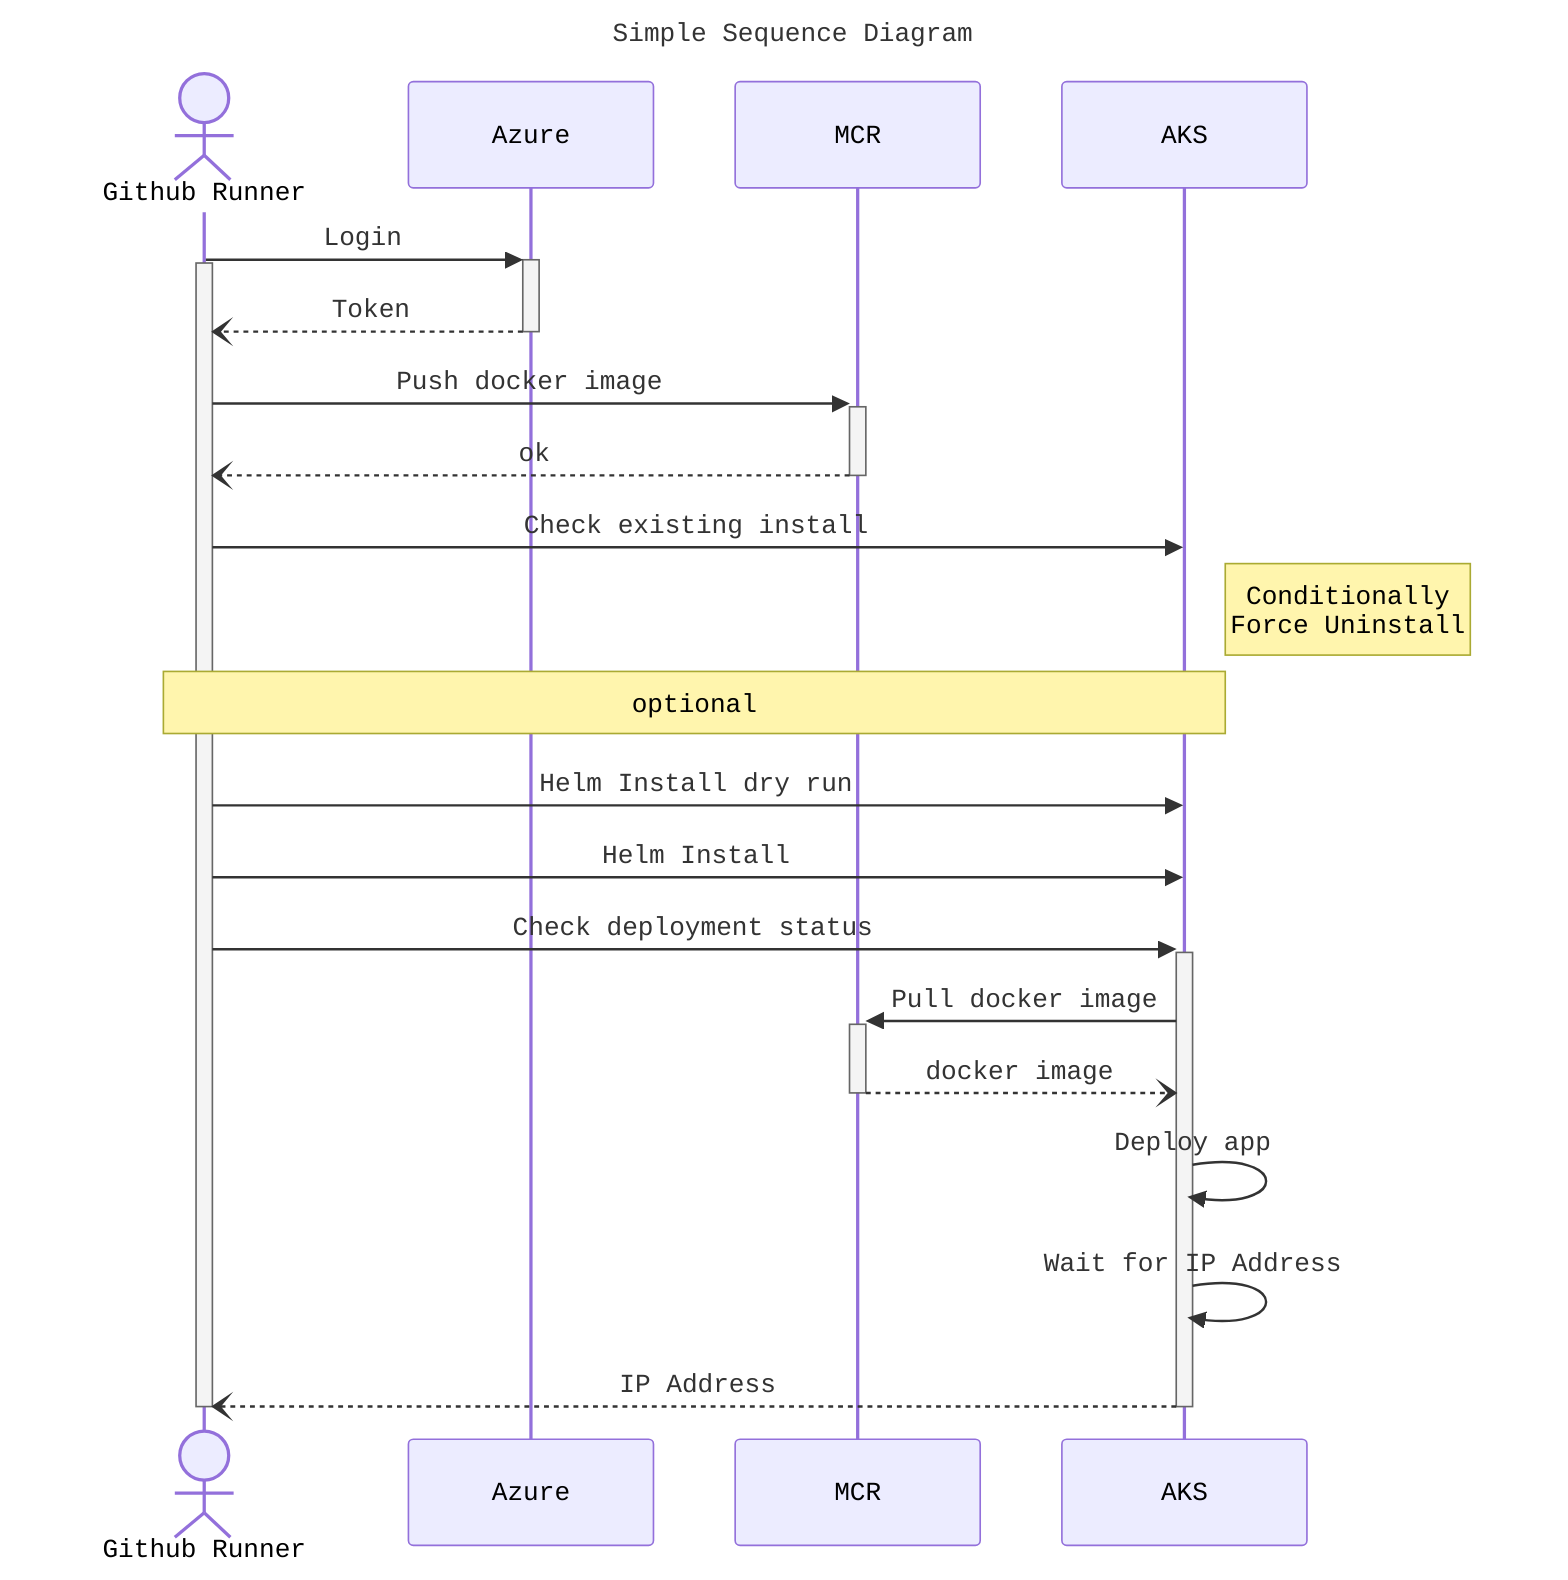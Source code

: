 ---
title: Simple Sequence Diagram
---
%%{init: {"theme": "light", "themeVariables": {"fontFamily": "Monospace"}}}%%
sequenceDiagram
  actor Github Runner
  participant Azure
  participant MCR
  participant AKS
  Github Runner->>+Azure:Login
  activate Github Runner
  Azure--)-Github Runner:Token
  Github Runner->>+MCR:Push docker image
  MCR--)-Github Runner:ok
  Github Runner->>AKS:Check existing install
  Note right of AKS: Conditionally<br/>Force Uninstall
  Note over Github Runner, AKS: optional
  Github Runner->>AKS:Helm Install dry run
  Github Runner->>AKS:Helm Install
  Github Runner->>+AKS:Check deployment status
  AKS->>+MCR:Pull docker image
  MCR--)-AKS:docker image
  AKS->>AKS:Deploy app
  AKS->>AKS:Wait for IP Address
  AKS--)-Github Runner:IP Address
  deactivate Github Runner
